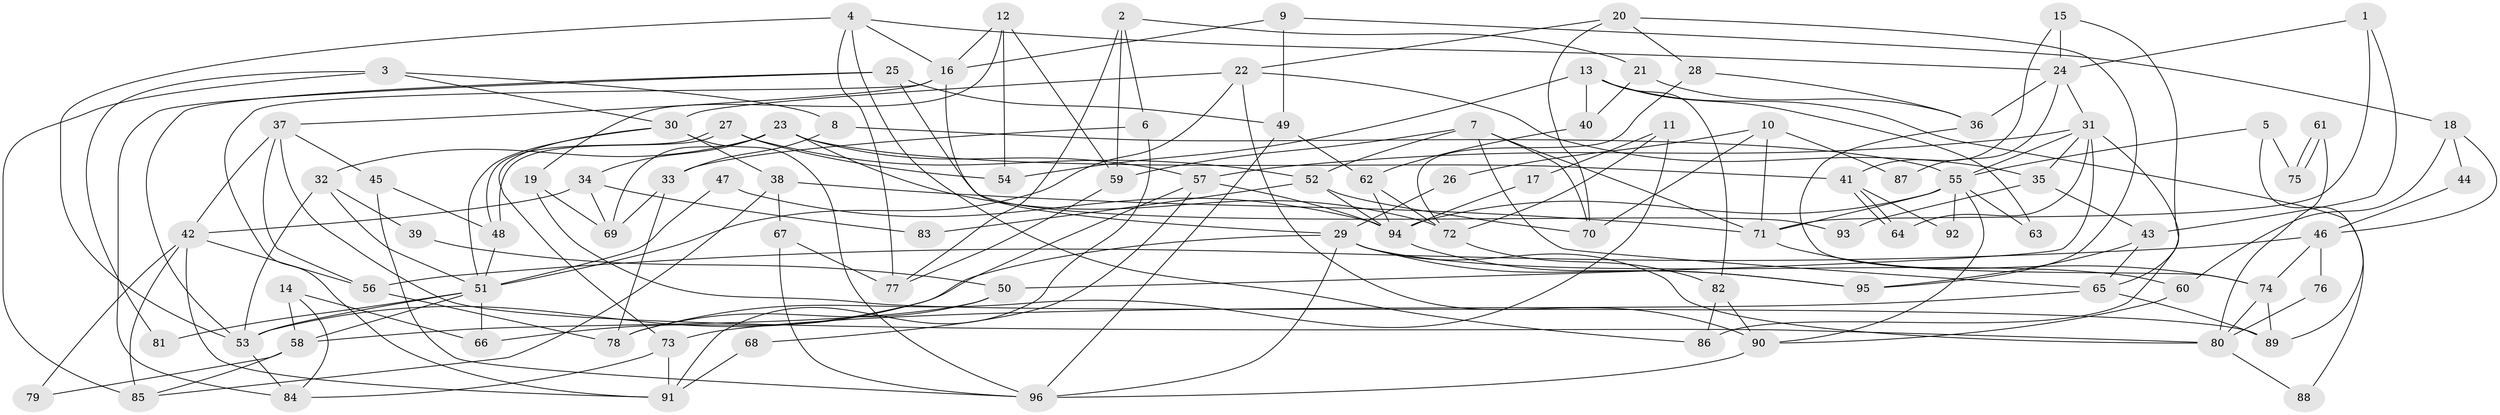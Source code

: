 // Generated by graph-tools (version 1.1) at 2025/15/03/09/25 04:15:13]
// undirected, 96 vertices, 192 edges
graph export_dot {
graph [start="1"]
  node [color=gray90,style=filled];
  1;
  2;
  3;
  4;
  5;
  6;
  7;
  8;
  9;
  10;
  11;
  12;
  13;
  14;
  15;
  16;
  17;
  18;
  19;
  20;
  21;
  22;
  23;
  24;
  25;
  26;
  27;
  28;
  29;
  30;
  31;
  32;
  33;
  34;
  35;
  36;
  37;
  38;
  39;
  40;
  41;
  42;
  43;
  44;
  45;
  46;
  47;
  48;
  49;
  50;
  51;
  52;
  53;
  54;
  55;
  56;
  57;
  58;
  59;
  60;
  61;
  62;
  63;
  64;
  65;
  66;
  67;
  68;
  69;
  70;
  71;
  72;
  73;
  74;
  75;
  76;
  77;
  78;
  79;
  80;
  81;
  82;
  83;
  84;
  85;
  86;
  87;
  88;
  89;
  90;
  91;
  92;
  93;
  94;
  95;
  96;
  1 -- 24;
  1 -- 71;
  1 -- 43;
  2 -- 59;
  2 -- 77;
  2 -- 6;
  2 -- 21;
  3 -- 30;
  3 -- 85;
  3 -- 8;
  3 -- 81;
  4 -- 53;
  4 -- 16;
  4 -- 24;
  4 -- 77;
  4 -- 86;
  5 -- 55;
  5 -- 89;
  5 -- 75;
  6 -- 91;
  6 -- 33;
  7 -- 65;
  7 -- 70;
  7 -- 52;
  7 -- 59;
  7 -- 71;
  8 -- 55;
  8 -- 33;
  9 -- 18;
  9 -- 16;
  9 -- 49;
  10 -- 70;
  10 -- 71;
  10 -- 26;
  10 -- 87;
  11 -- 72;
  11 -- 78;
  11 -- 17;
  12 -- 16;
  12 -- 54;
  12 -- 19;
  12 -- 59;
  13 -- 40;
  13 -- 82;
  13 -- 54;
  13 -- 63;
  13 -- 88;
  14 -- 66;
  14 -- 58;
  14 -- 84;
  15 -- 41;
  15 -- 65;
  15 -- 24;
  16 -- 37;
  16 -- 29;
  16 -- 91;
  17 -- 94;
  18 -- 46;
  18 -- 60;
  18 -- 44;
  19 -- 89;
  19 -- 69;
  20 -- 28;
  20 -- 22;
  20 -- 70;
  20 -- 95;
  21 -- 36;
  21 -- 40;
  22 -- 30;
  22 -- 90;
  22 -- 35;
  22 -- 51;
  23 -- 69;
  23 -- 57;
  23 -- 32;
  23 -- 34;
  23 -- 41;
  23 -- 72;
  24 -- 31;
  24 -- 36;
  24 -- 87;
  25 -- 53;
  25 -- 84;
  25 -- 49;
  25 -- 93;
  26 -- 29;
  27 -- 52;
  27 -- 48;
  27 -- 48;
  27 -- 54;
  28 -- 36;
  28 -- 72;
  29 -- 96;
  29 -- 53;
  29 -- 60;
  29 -- 80;
  29 -- 95;
  30 -- 73;
  30 -- 96;
  30 -- 38;
  30 -- 51;
  31 -- 35;
  31 -- 50;
  31 -- 55;
  31 -- 57;
  31 -- 64;
  31 -- 86;
  32 -- 51;
  32 -- 39;
  32 -- 53;
  33 -- 69;
  33 -- 78;
  34 -- 69;
  34 -- 42;
  34 -- 83;
  35 -- 43;
  35 -- 93;
  36 -- 74;
  37 -- 56;
  37 -- 45;
  37 -- 42;
  37 -- 80;
  38 -- 71;
  38 -- 67;
  38 -- 85;
  39 -- 50;
  40 -- 62;
  41 -- 64;
  41 -- 64;
  41 -- 92;
  42 -- 56;
  42 -- 79;
  42 -- 85;
  42 -- 91;
  43 -- 95;
  43 -- 65;
  44 -- 46;
  45 -- 48;
  45 -- 96;
  46 -- 56;
  46 -- 74;
  46 -- 76;
  47 -- 94;
  47 -- 51;
  48 -- 51;
  49 -- 62;
  49 -- 96;
  50 -- 58;
  50 -- 78;
  51 -- 53;
  51 -- 58;
  51 -- 66;
  51 -- 81;
  52 -- 94;
  52 -- 70;
  52 -- 83;
  53 -- 84;
  55 -- 90;
  55 -- 63;
  55 -- 71;
  55 -- 92;
  55 -- 94;
  56 -- 78;
  57 -- 94;
  57 -- 66;
  57 -- 68;
  58 -- 85;
  58 -- 79;
  59 -- 77;
  60 -- 90;
  61 -- 75;
  61 -- 75;
  61 -- 80;
  62 -- 94;
  62 -- 72;
  65 -- 73;
  65 -- 89;
  67 -- 77;
  67 -- 96;
  68 -- 91;
  71 -- 74;
  72 -- 82;
  73 -- 84;
  73 -- 91;
  74 -- 80;
  74 -- 89;
  76 -- 80;
  80 -- 88;
  82 -- 86;
  82 -- 90;
  90 -- 96;
  94 -- 95;
}
